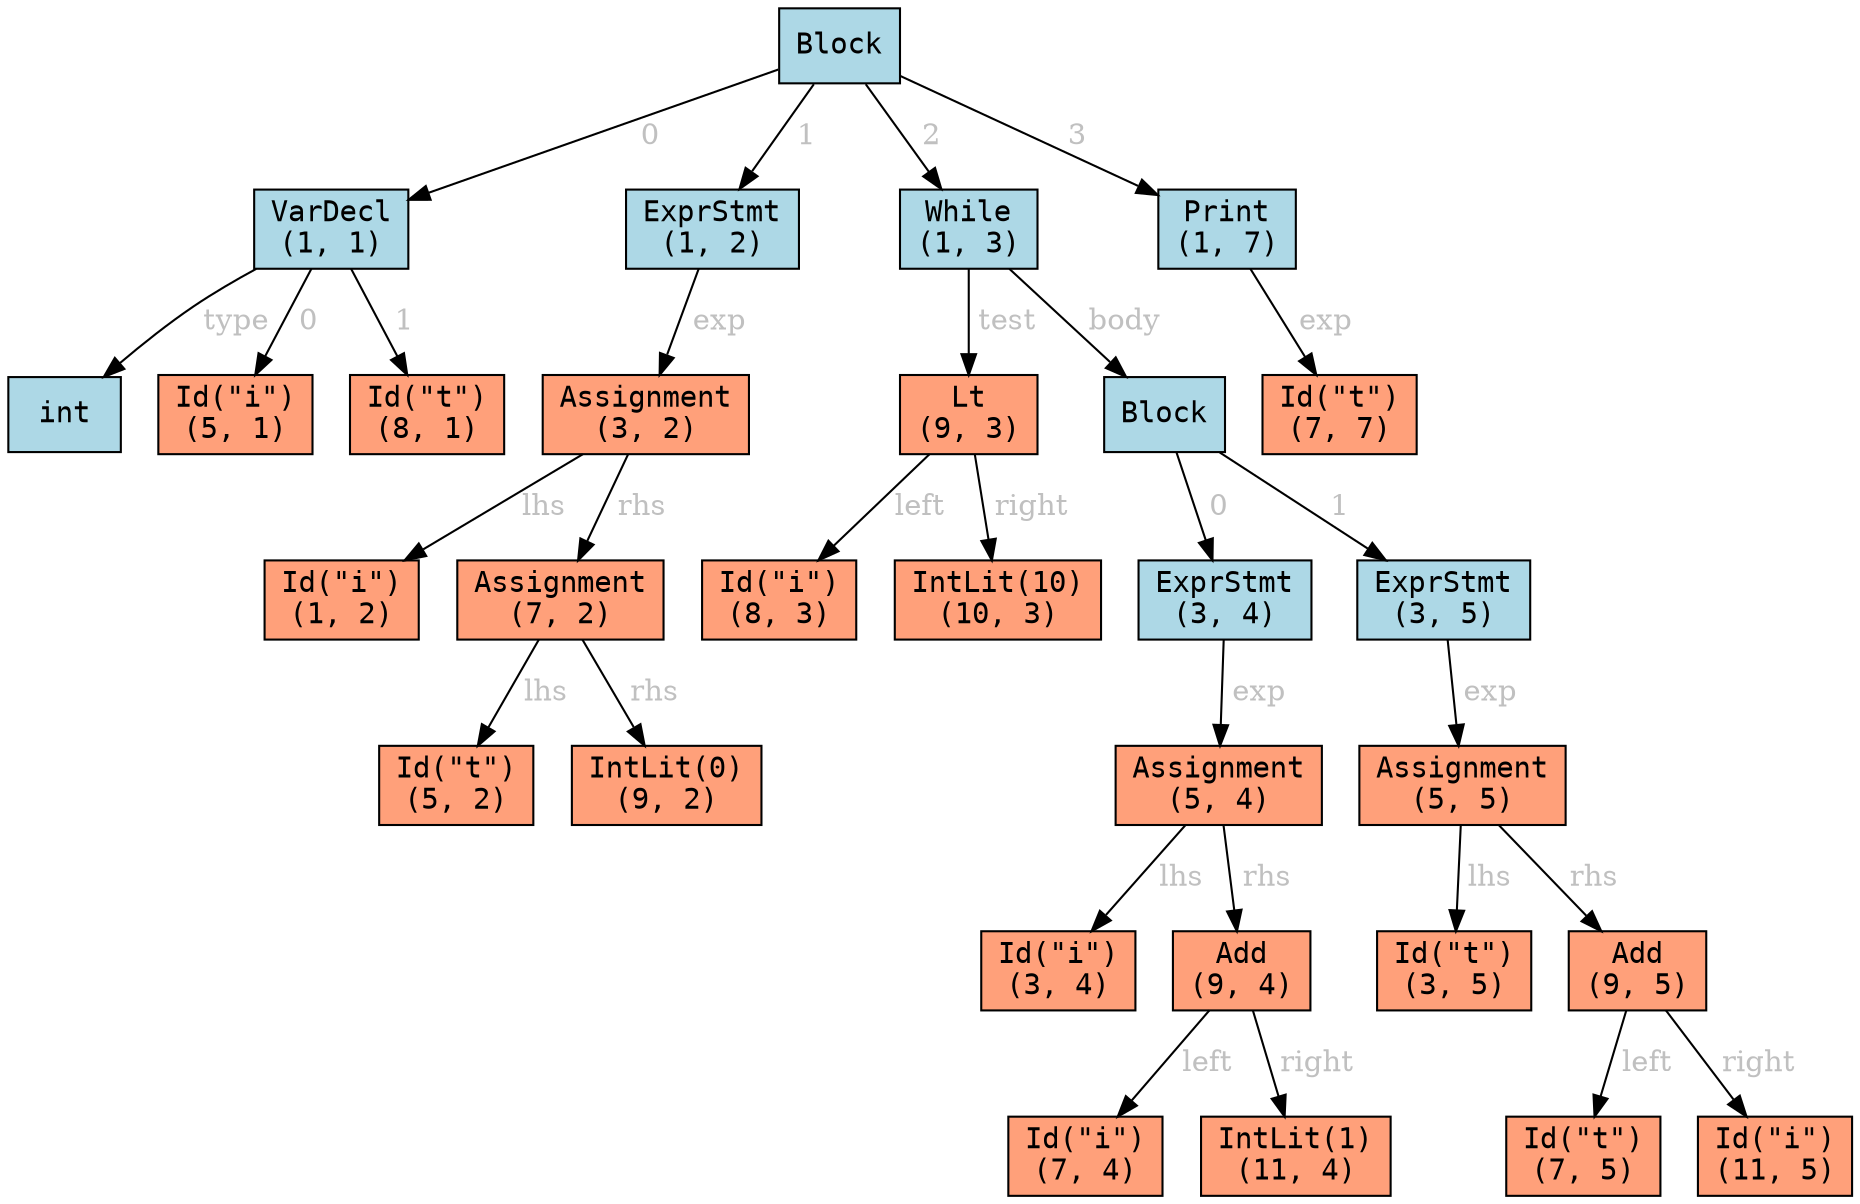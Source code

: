 digraph AST {
node [shape=box style=filled fontname=Courier];
0[label="Block" fillcolor="lightblue"];0 -> 1[label=" 0", fontcolor="gray"];
1[label="VarDecl\n(1, 1)" fillcolor="lightblue"];1 -> 2[label=" type", fontcolor="gray"];
2[label="int" fillcolor="lightblue"];1 -> 3[label=" 0", fontcolor="gray"];
3[label="Id(\"i\")\n(5, 1)" fillcolor="lightsalmon"];1 -> 4[label=" 1", fontcolor="gray"];
4[label="Id(\"t\")\n(8, 1)" fillcolor="lightsalmon"];0 -> 5[label=" 1", fontcolor="gray"];
5[label="ExprStmt\n(1, 2)" fillcolor="lightblue"];5 -> 6[label=" exp", fontcolor="gray"];
6[label="Assignment\n(3, 2)" fillcolor="lightsalmon"];6 -> 7[label=" lhs", fontcolor="gray"];
7[label="Id(\"i\")\n(1, 2)" fillcolor="lightsalmon"];6 -> 8[label=" rhs", fontcolor="gray"];
8[label="Assignment\n(7, 2)" fillcolor="lightsalmon"];8 -> 9[label=" lhs", fontcolor="gray"];
9[label="Id(\"t\")\n(5, 2)" fillcolor="lightsalmon"];8 -> 10[label=" rhs", fontcolor="gray"];
10[label="IntLit(0)\n(9, 2)" fillcolor="lightsalmon"];0 -> 11[label=" 2", fontcolor="gray"];
11[label="While\n(1, 3)" fillcolor="lightblue"];11 -> 12[label=" test", fontcolor="gray"];
12[label="Lt\n(9, 3)" fillcolor="lightsalmon"];12 -> 13[label=" left", fontcolor="gray"];
13[label="Id(\"i\")\n(8, 3)" fillcolor="lightsalmon"];12 -> 14[label=" right", fontcolor="gray"];
14[label="IntLit(10)\n(10, 3)" fillcolor="lightsalmon"];11 -> 15[label=" body", fontcolor="gray"];
15[label="Block" fillcolor="lightblue"];15 -> 16[label=" 0", fontcolor="gray"];
16[label="ExprStmt\n(3, 4)" fillcolor="lightblue"];16 -> 17[label=" exp", fontcolor="gray"];
17[label="Assignment\n(5, 4)" fillcolor="lightsalmon"];17 -> 18[label=" lhs", fontcolor="gray"];
18[label="Id(\"i\")\n(3, 4)" fillcolor="lightsalmon"];17 -> 19[label=" rhs", fontcolor="gray"];
19[label="Add\n(9, 4)" fillcolor="lightsalmon"];19 -> 20[label=" left", fontcolor="gray"];
20[label="Id(\"i\")\n(7, 4)" fillcolor="lightsalmon"];19 -> 21[label=" right", fontcolor="gray"];
21[label="IntLit(1)\n(11, 4)" fillcolor="lightsalmon"];15 -> 22[label=" 1", fontcolor="gray"];
22[label="ExprStmt\n(3, 5)" fillcolor="lightblue"];22 -> 23[label=" exp", fontcolor="gray"];
23[label="Assignment\n(5, 5)" fillcolor="lightsalmon"];23 -> 24[label=" lhs", fontcolor="gray"];
24[label="Id(\"t\")\n(3, 5)" fillcolor="lightsalmon"];23 -> 25[label=" rhs", fontcolor="gray"];
25[label="Add\n(9, 5)" fillcolor="lightsalmon"];25 -> 26[label=" left", fontcolor="gray"];
26[label="Id(\"t\")\n(7, 5)" fillcolor="lightsalmon"];25 -> 27[label=" right", fontcolor="gray"];
27[label="Id(\"i\")\n(11, 5)" fillcolor="lightsalmon"];0 -> 28[label=" 3", fontcolor="gray"];
28[label="Print\n(1, 7)" fillcolor="lightblue"];28 -> 29[label=" exp", fontcolor="gray"];
29[label="Id(\"t\")\n(7, 7)" fillcolor="lightsalmon"];}
